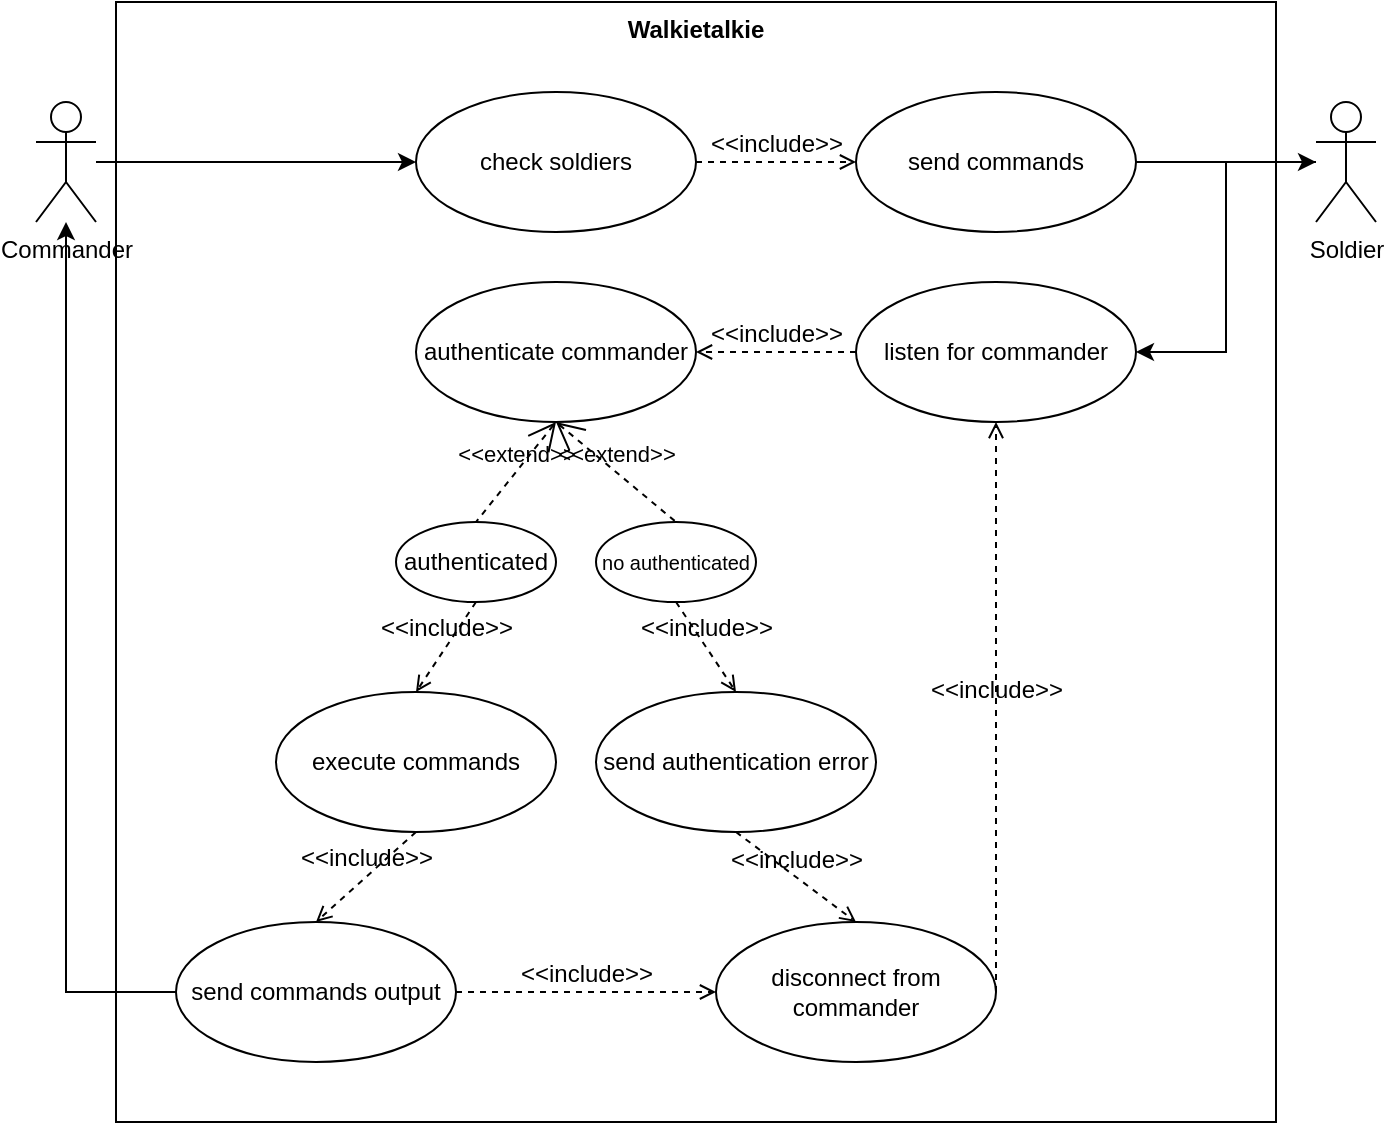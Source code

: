 <mxfile version="15.5.4" type="embed"><diagram id="is4OhbdvVFBw_4R9YW5E" name="Page-1"><mxGraphModel dx="1390" dy="797" grid="1" gridSize="10" guides="1" tooltips="1" connect="1" arrows="1" fold="1" page="1" pageScale="1" pageWidth="827" pageHeight="1169" math="0" shadow="0"><root><mxCell id="0"/><mxCell id="1" parent="0"/><mxCell id="4o6Xz2khOgLSLcstzvG9-5" value="Walkietalkie" style="shape=rect;html=1;verticalAlign=top;fontStyle=1;whiteSpace=wrap;align=center;" parent="1" vertex="1"><mxGeometry x="60" y="20" width="580" height="560" as="geometry"/></mxCell><mxCell id="4o6Xz2khOgLSLcstzvG9-6" value="listen for commander" style="ellipse;whiteSpace=wrap;html=1;" parent="1" vertex="1"><mxGeometry x="430" y="160" width="140" height="70" as="geometry"/></mxCell><mxCell id="4o6Xz2khOgLSLcstzvG9-8" value="check soldiers" style="ellipse;whiteSpace=wrap;html=1;" parent="1" vertex="1"><mxGeometry x="210" y="65" width="140" height="70" as="geometry"/></mxCell><mxCell id="4o6Xz2khOgLSLcstzvG9-35" style="edgeStyle=orthogonalEdgeStyle;rounded=0;orthogonalLoop=1;jettySize=auto;html=1;entryX=1;entryY=0.5;entryDx=0;entryDy=0;fontSize=12;" parent="1" source="4o6Xz2khOgLSLcstzvG9-4" target="4o6Xz2khOgLSLcstzvG9-6" edge="1"><mxGeometry relative="1" as="geometry"/></mxCell><mxCell id="4o6Xz2khOgLSLcstzvG9-4" value="&lt;div&gt;Soldier&lt;br&gt;&lt;/div&gt;" style="shape=umlActor;verticalLabelPosition=bottom;verticalAlign=top;html=1;outlineConnect=0;" parent="1" vertex="1"><mxGeometry x="660" y="70" width="30" height="60" as="geometry"/></mxCell><mxCell id="4o6Xz2khOgLSLcstzvG9-34" style="edgeStyle=orthogonalEdgeStyle;rounded=0;orthogonalLoop=1;jettySize=auto;html=1;fontSize=12;" parent="1" source="4o6Xz2khOgLSLcstzvG9-1" target="4o6Xz2khOgLSLcstzvG9-8" edge="1"><mxGeometry relative="1" as="geometry"/></mxCell><mxCell id="4o6Xz2khOgLSLcstzvG9-1" value="&lt;div&gt;Commander&lt;/div&gt;" style="shape=umlActor;verticalLabelPosition=bottom;verticalAlign=top;html=1;outlineConnect=0;" parent="1" vertex="1"><mxGeometry x="20" y="70" width="30" height="60" as="geometry"/></mxCell><mxCell id="4o6Xz2khOgLSLcstzvG9-12" value="authenticate commander" style="ellipse;whiteSpace=wrap;html=1;" parent="1" vertex="1"><mxGeometry x="210" y="160" width="140" height="70" as="geometry"/></mxCell><mxCell id="4o6Xz2khOgLSLcstzvG9-14" value="authenticated" style="ellipse;whiteSpace=wrap;html=1;" parent="1" vertex="1"><mxGeometry x="200" y="280" width="80" height="40" as="geometry"/></mxCell><mxCell id="4o6Xz2khOgLSLcstzvG9-16" value="&lt;font style=&quot;font-size: 10px&quot;&gt;no authenticated&lt;/font&gt;" style="ellipse;whiteSpace=wrap;html=1;" parent="1" vertex="1"><mxGeometry x="300" y="280" width="80" height="40" as="geometry"/></mxCell><mxCell id="4o6Xz2khOgLSLcstzvG9-19" value="&amp;lt;&amp;lt;extend&amp;gt;&amp;gt;" style="edgeStyle=none;html=1;startArrow=open;endArrow=none;startSize=12;verticalAlign=bottom;dashed=1;labelBackgroundColor=none;rounded=0;entryX=0.5;entryY=0;entryDx=0;entryDy=0;exitX=0.5;exitY=1;exitDx=0;exitDy=0;" parent="1" source="4o6Xz2khOgLSLcstzvG9-12" target="4o6Xz2khOgLSLcstzvG9-14" edge="1"><mxGeometry width="160" relative="1" as="geometry"><mxPoint x="270" y="355" as="sourcePoint"/><mxPoint x="430" y="355" as="targetPoint"/></mxGeometry></mxCell><mxCell id="4o6Xz2khOgLSLcstzvG9-20" value="&amp;lt;&amp;lt;extend&amp;gt;&amp;gt;" style="edgeStyle=none;html=1;startArrow=open;endArrow=none;startSize=12;verticalAlign=bottom;dashed=1;labelBackgroundColor=none;rounded=0;entryX=0.5;entryY=0;entryDx=0;entryDy=0;" parent="1" target="4o6Xz2khOgLSLcstzvG9-16" edge="1"><mxGeometry width="160" relative="1" as="geometry"><mxPoint x="280" y="230" as="sourcePoint"/><mxPoint x="464" y="375" as="targetPoint"/></mxGeometry></mxCell><mxCell id="4o6Xz2khOgLSLcstzvG9-21" value="&lt;font style=&quot;font-size: 12px&quot;&gt;execute commands&lt;/font&gt;" style="ellipse;whiteSpace=wrap;html=1;fontSize=10;" parent="1" vertex="1"><mxGeometry x="140" y="365" width="140" height="70" as="geometry"/></mxCell><mxCell id="4o6Xz2khOgLSLcstzvG9-36" style="edgeStyle=orthogonalEdgeStyle;rounded=0;orthogonalLoop=1;jettySize=auto;html=1;fontSize=12;" parent="1" source="4o6Xz2khOgLSLcstzvG9-23" target="4o6Xz2khOgLSLcstzvG9-1" edge="1"><mxGeometry relative="1" as="geometry"/></mxCell><mxCell id="4o6Xz2khOgLSLcstzvG9-23" value="&lt;font style=&quot;font-size: 12px&quot;&gt;send commands output&lt;br&gt;&lt;/font&gt;" style="ellipse;whiteSpace=wrap;html=1;fontSize=10;" parent="1" vertex="1"><mxGeometry x="90" y="480" width="140" height="70" as="geometry"/></mxCell><mxCell id="4o6Xz2khOgLSLcstzvG9-30" value="&amp;lt;&amp;lt;include&amp;gt;&amp;gt;" style="edgeStyle=none;html=1;endArrow=open;verticalAlign=bottom;dashed=1;labelBackgroundColor=none;rounded=0;fontSize=12;exitX=0;exitY=0.5;exitDx=0;exitDy=0;" parent="1" source="4o6Xz2khOgLSLcstzvG9-6" target="4o6Xz2khOgLSLcstzvG9-12" edge="1"><mxGeometry width="160" relative="1" as="geometry"><mxPoint x="462.48" y="205" as="sourcePoint"/><mxPoint x="365.0" y="270.18" as="targetPoint"/></mxGeometry></mxCell><mxCell id="4o6Xz2khOgLSLcstzvG9-31" value="&amp;lt;&amp;lt;include&amp;gt;&amp;gt;" style="edgeStyle=none;html=1;endArrow=open;verticalAlign=bottom;dashed=1;labelBackgroundColor=none;rounded=0;fontSize=12;entryX=0.5;entryY=0;entryDx=0;entryDy=0;exitX=0.5;exitY=1;exitDx=0;exitDy=0;" parent="1" source="4o6Xz2khOgLSLcstzvG9-14" target="4o6Xz2khOgLSLcstzvG9-21" edge="1"><mxGeometry width="160" relative="1" as="geometry"><mxPoint x="347.48" y="240" as="sourcePoint"/><mxPoint x="250.0" y="305.18" as="targetPoint"/></mxGeometry></mxCell><mxCell id="4o6Xz2khOgLSLcstzvG9-32" value="&amp;lt;&amp;lt;include&amp;gt;&amp;gt;" style="edgeStyle=none;html=1;endArrow=open;verticalAlign=bottom;dashed=1;labelBackgroundColor=none;rounded=0;fontSize=12;entryX=0.5;entryY=0;entryDx=0;entryDy=0;exitX=0.5;exitY=1;exitDx=0;exitDy=0;" parent="1" source="4o6Xz2khOgLSLcstzvG9-21" target="4o6Xz2khOgLSLcstzvG9-23" edge="1"><mxGeometry width="160" relative="1" as="geometry"><mxPoint x="290.0" y="440" as="sourcePoint"/><mxPoint x="270.0" y="440" as="targetPoint"/></mxGeometry></mxCell><mxCell id="4o6Xz2khOgLSLcstzvG9-40" style="edgeStyle=orthogonalEdgeStyle;rounded=0;orthogonalLoop=1;jettySize=auto;html=1;fontSize=12;" parent="1" source="4o6Xz2khOgLSLcstzvG9-38" target="4o6Xz2khOgLSLcstzvG9-4" edge="1"><mxGeometry relative="1" as="geometry"/></mxCell><mxCell id="4o6Xz2khOgLSLcstzvG9-38" value="send commands" style="ellipse;whiteSpace=wrap;html=1;" parent="1" vertex="1"><mxGeometry x="430" y="65" width="140" height="70" as="geometry"/></mxCell><mxCell id="4o6Xz2khOgLSLcstzvG9-39" value="&amp;lt;&amp;lt;include&amp;gt;&amp;gt;" style="edgeStyle=none;html=1;endArrow=open;verticalAlign=bottom;dashed=1;labelBackgroundColor=none;rounded=0;fontSize=12;exitX=1;exitY=0.5;exitDx=0;exitDy=0;entryX=0;entryY=0.5;entryDx=0;entryDy=0;" parent="1" source="4o6Xz2khOgLSLcstzvG9-8" target="4o6Xz2khOgLSLcstzvG9-38" edge="1"><mxGeometry width="160" relative="1" as="geometry"><mxPoint x="320" y="160" as="sourcePoint"/><mxPoint x="480" y="160" as="targetPoint"/></mxGeometry></mxCell><mxCell id="3" value="&lt;font style=&quot;font-size: 12px&quot;&gt;send authentication error&lt;br&gt;&lt;/font&gt;" style="ellipse;whiteSpace=wrap;html=1;fontSize=10;" parent="1" vertex="1"><mxGeometry x="300" y="365" width="140" height="70" as="geometry"/></mxCell><mxCell id="4" value="&amp;lt;&amp;lt;include&amp;gt;&amp;gt;" style="edgeStyle=none;html=1;endArrow=open;verticalAlign=bottom;dashed=1;labelBackgroundColor=none;rounded=0;fontSize=12;exitX=0.5;exitY=1;exitDx=0;exitDy=0;entryX=0.5;entryY=0;entryDx=0;entryDy=0;" parent="1" source="4o6Xz2khOgLSLcstzvG9-16" target="3" edge="1"><mxGeometry width="160" relative="1" as="geometry"><mxPoint x="440.0" y="205" as="sourcePoint"/><mxPoint x="360.0" y="205" as="targetPoint"/></mxGeometry></mxCell><mxCell id="5" value="&lt;font style=&quot;font-size: 12px&quot;&gt;disconnect from commander&lt;br&gt;&lt;/font&gt;" style="ellipse;whiteSpace=wrap;html=1;fontSize=10;" parent="1" vertex="1"><mxGeometry x="360" y="480" width="140" height="70" as="geometry"/></mxCell><mxCell id="6" value="&amp;lt;&amp;lt;include&amp;gt;&amp;gt;" style="edgeStyle=none;html=1;endArrow=open;verticalAlign=bottom;dashed=1;labelBackgroundColor=none;rounded=0;fontSize=12;exitX=0.5;exitY=1;exitDx=0;exitDy=0;entryX=0.5;entryY=0;entryDx=0;entryDy=0;" parent="1" source="3" target="5" edge="1"><mxGeometry width="160" relative="1" as="geometry"><mxPoint x="390" y="310" as="sourcePoint"/><mxPoint x="440.0" y="310" as="targetPoint"/></mxGeometry></mxCell><mxCell id="8" value="&amp;lt;&amp;lt;include&amp;gt;&amp;gt;" style="edgeStyle=none;html=1;endArrow=open;verticalAlign=bottom;dashed=1;labelBackgroundColor=none;rounded=0;fontSize=12;exitX=1;exitY=0.5;exitDx=0;exitDy=0;entryX=0;entryY=0.5;entryDx=0;entryDy=0;" edge="1" parent="1" source="4o6Xz2khOgLSLcstzvG9-23" target="5"><mxGeometry width="160" relative="1" as="geometry"><mxPoint x="330.0" y="510" as="sourcePoint"/><mxPoint x="410.0" y="510" as="targetPoint"/></mxGeometry></mxCell><mxCell id="9" value="&amp;lt;&amp;lt;include&amp;gt;&amp;gt;" style="edgeStyle=none;html=1;endArrow=open;verticalAlign=bottom;dashed=1;labelBackgroundColor=none;rounded=0;fontSize=12;exitX=1;exitY=0.5;exitDx=0;exitDy=0;entryX=0.5;entryY=1;entryDx=0;entryDy=0;" edge="1" parent="1" source="5" target="4o6Xz2khOgLSLcstzvG9-6"><mxGeometry width="160" relative="1" as="geometry"><mxPoint x="390.0" y="310" as="sourcePoint"/><mxPoint x="440.0" y="310" as="targetPoint"/></mxGeometry></mxCell></root></mxGraphModel></diagram></mxfile>